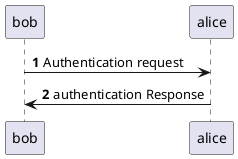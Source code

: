 @startuml
autonumber
bob -> alice : Authentication request
bob <- alice : authentication Response
@enduml
